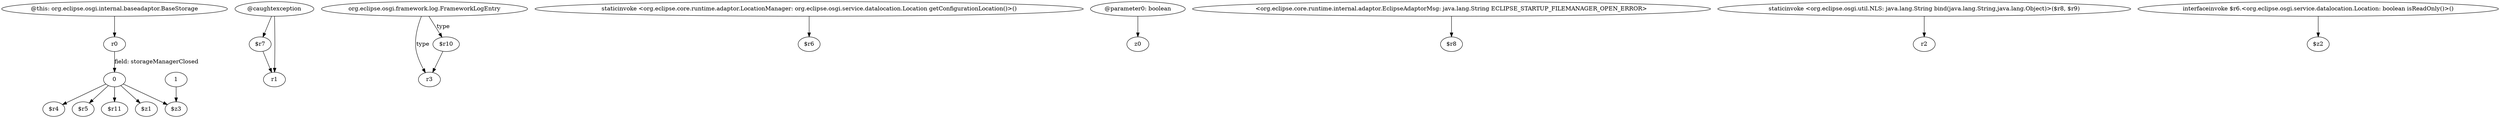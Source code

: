 digraph g {
0[label="@this: org.eclipse.osgi.internal.baseadaptor.BaseStorage"]
1[label="r0"]
0->1[label=""]
2[label="@caughtexception"]
3[label="$r7"]
2->3[label=""]
4[label="0"]
5[label="$r4"]
4->5[label=""]
6[label="org.eclipse.osgi.framework.log.FrameworkLogEntry"]
7[label="r3"]
6->7[label="type"]
8[label="$r5"]
4->8[label=""]
9[label="$r11"]
4->9[label=""]
10[label="staticinvoke <org.eclipse.core.runtime.adaptor.LocationManager: org.eclipse.osgi.service.datalocation.Location getConfigurationLocation()>()"]
11[label="$r6"]
10->11[label=""]
12[label="$r10"]
6->12[label="type"]
13[label="$z1"]
4->13[label=""]
14[label="@parameter0: boolean"]
15[label="z0"]
14->15[label=""]
16[label="1"]
17[label="$z3"]
16->17[label=""]
18[label="r1"]
2->18[label=""]
4->17[label=""]
1->4[label="field: storageManagerClosed"]
3->18[label=""]
19[label="<org.eclipse.core.runtime.internal.adaptor.EclipseAdaptorMsg: java.lang.String ECLIPSE_STARTUP_FILEMANAGER_OPEN_ERROR>"]
20[label="$r8"]
19->20[label=""]
21[label="staticinvoke <org.eclipse.osgi.util.NLS: java.lang.String bind(java.lang.String,java.lang.Object)>($r8, $r9)"]
22[label="r2"]
21->22[label=""]
12->7[label=""]
23[label="interfaceinvoke $r6.<org.eclipse.osgi.service.datalocation.Location: boolean isReadOnly()>()"]
24[label="$z2"]
23->24[label=""]
}